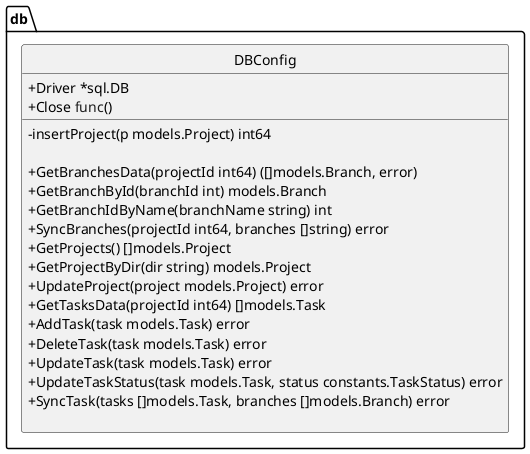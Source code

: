 @startuml

top to bottom direction
skinparam monochrome true
skinparam classAttributeIconSize 0
skinparam DefaultFontName Arial
skinparam DefaultFontSize 14
hide circle

namespace db {
    class DBConfig << (S,Aquamarine) >> {
        + Driver *sql.DB
        + Close <font color=blue>func</font>() 
        __
        - insertProject(p models.Project) int64

        + GetBranchesData(projectId int64) ([]models.Branch, error)
        + GetBranchById(branchId int) models.Branch
        + GetBranchIdByName(branchName string) int
        + SyncBranches(projectId int64, branches []string) error
        + GetProjects() []models.Project
        + GetProjectByDir(dir string) models.Project
        + UpdateProject(project models.Project) error
        + GetTasksData(projectId int64) []models.Task
        + AddTask(task models.Task) error
        + DeleteTask(task models.Task) error
        + UpdateTask(task models.Task) error
        + UpdateTaskStatus(task models.Task, status constants.TaskStatus) error
        + SyncTask(tasks []models.Task, branches []models.Branch) error

    }
}

@enduml
